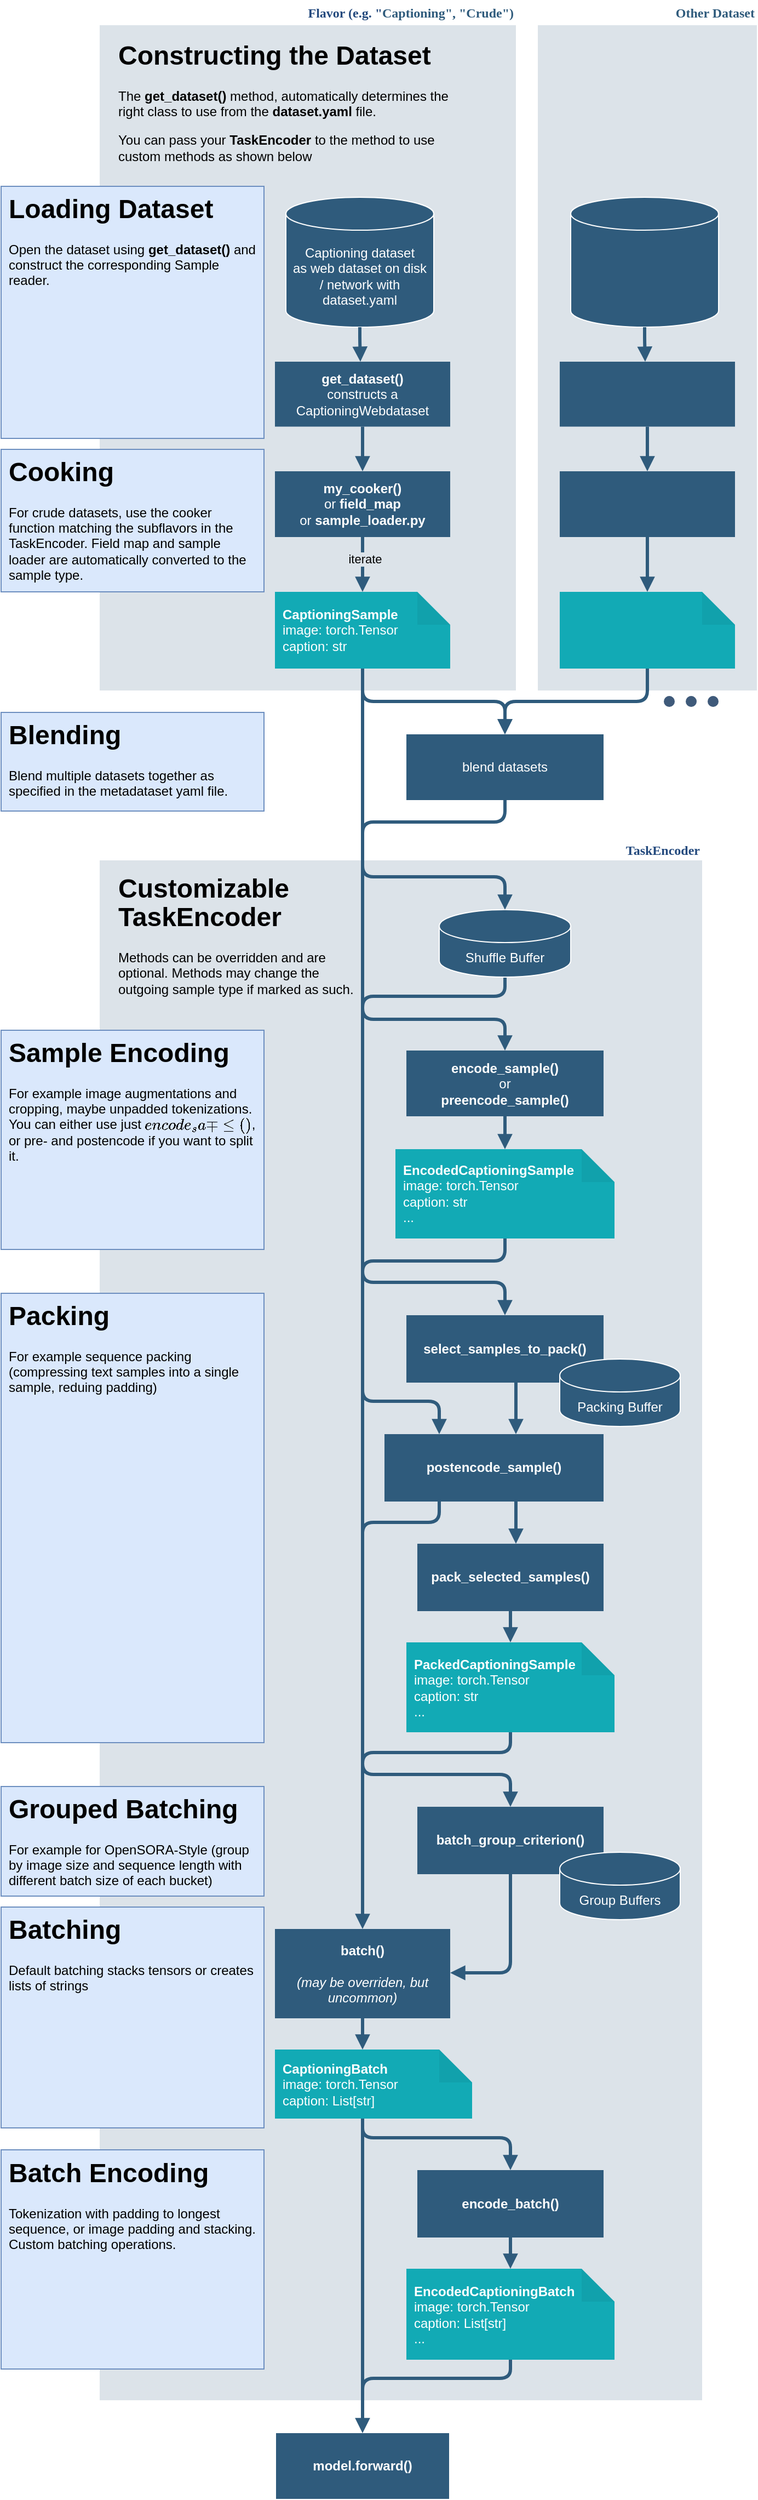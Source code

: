<mxfile>
    <diagram id="07fea595-8f29-1299-0266-81d95cde20df" name="Page-1">
        <mxGraphModel dx="2309" dy="5338" grid="1" gridSize="10" guides="0" tooltips="1" connect="1" arrows="1" fold="1" page="1" pageScale="1" pageWidth="1000" pageHeight="4000" background="none" math="0" shadow="0">
            <root>
                <mxCell id="0"/>
                <mxCell id="1" parent="0"/>
                <mxCell id="EeR23cp9OgTQIamsDvA7-231" value="&lt;font color=&quot;#23497d&quot;&gt;TaskEncoder&lt;/font&gt;" style="swimlane;whiteSpace=wrap;fillColor=none;swimlaneFillColor=#BAC8D3;fontColor=#2F5B7C;fontFamily=Tahoma;html=1;strokeColor=none;opacity=50;align=right;startSize=15;verticalAlign=bottom;" parent="1" vertex="1">
                    <mxGeometry x="80" y="210" width="550" height="1420" as="geometry">
                        <mxRectangle x="24.5" y="88.5" width="80" height="23" as="alternateBounds"/>
                    </mxGeometry>
                </mxCell>
                <mxCell id="EeR23cp9OgTQIamsDvA7-262" style="edgeStyle=orthogonalEdgeStyle;shape=connector;rounded=1;orthogonalLoop=1;jettySize=auto;html=1;entryX=0.5;entryY=0;entryDx=0;entryDy=0;entryPerimeter=0;labelBackgroundColor=default;strokeColor=#2F5B7C;strokeWidth=3;fontFamily=Helvetica;fontSize=11;fontColor=default;endArrow=block;endFill=1;" parent="EeR23cp9OgTQIamsDvA7-231" source="EeR23cp9OgTQIamsDvA7-233" target="215" edge="1">
                    <mxGeometry relative="1" as="geometry">
                        <mxPoint x="240" y="269.5" as="targetPoint"/>
                        <Array as="points"/>
                    </mxGeometry>
                </mxCell>
                <mxCell id="EeR23cp9OgTQIamsDvA7-233" value="&lt;b&gt;encode_sample()&lt;br&gt;&lt;/b&gt;or&lt;br&gt;&lt;b&gt;preencode_sample()&lt;/b&gt;" style="whiteSpace=wrap;strokeColor=none;fillColor=#2f5b7c;shadow=0;fontColor=#FFFFFF;fontFamily=Helvetica;fontStyle=0;html=1;fontSize=12;spacing=6;verticalAlign=middle;dashed=1;dashPattern=12 12;" parent="EeR23cp9OgTQIamsDvA7-231" vertex="1">
                    <mxGeometry x="280" y="188.5" width="180" height="60" as="geometry"/>
                </mxCell>
                <mxCell id="215" value="&lt;b style=&quot;border-color: var(--border-color);&quot;&gt;EncodedCaptioningSample&lt;/b&gt;&lt;br style=&quot;border-color: var(--border-color);&quot;&gt;image: torch.Tensor&lt;br style=&quot;border-color: var(--border-color);&quot;&gt;&lt;div style=&quot;border-color: var(--border-color);&quot;&gt;caption: str&lt;/div&gt;&lt;div style=&quot;border-color: var(--border-color);&quot;&gt;...&lt;/div&gt;" style="shape=note;whiteSpace=wrap;html=1;backgroundOutline=1;darkOpacity=0.05;fontFamily=Helvetica;fontSize=12;fontColor=#FFFFFF;align=left;fillColor=#12aab5;strokeColor=none;shadow=0;fontStyle=0;spacing=7;spacingBottom=0;verticalAlign=middle;" parent="EeR23cp9OgTQIamsDvA7-231" vertex="1">
                    <mxGeometry x="270" y="278.5" width="200" height="81.5" as="geometry"/>
                </mxCell>
                <mxCell id="216" style="edgeStyle=orthogonalEdgeStyle;shape=connector;rounded=1;orthogonalLoop=1;jettySize=auto;html=1;labelBackgroundColor=default;strokeColor=#2F5B7C;strokeWidth=3;fontFamily=Helvetica;fontSize=11;fontColor=default;endArrow=none;endFill=0;startArrow=none;" parent="EeR23cp9OgTQIamsDvA7-231" source="215" edge="1">
                    <mxGeometry relative="1" as="geometry">
                        <mxPoint x="459" y="824" as="sourcePoint"/>
                        <mxPoint x="240" y="408.5" as="targetPoint"/>
                        <Array as="points">
                            <mxPoint x="370" y="380.5"/>
                            <mxPoint x="240" y="380.5"/>
                        </Array>
                    </mxGeometry>
                </mxCell>
                <mxCell id="221" style="edgeStyle=orthogonalEdgeStyle;shape=connector;rounded=1;orthogonalLoop=1;jettySize=auto;html=1;labelBackgroundColor=default;strokeColor=#2F5B7C;strokeWidth=3;fontFamily=Helvetica;fontSize=11;fontColor=default;endArrow=none;endFill=0;startArrow=none;" edge="1" parent="EeR23cp9OgTQIamsDvA7-231" source="219">
                    <mxGeometry relative="1" as="geometry">
                        <mxPoint x="370.03" y="148.5" as="sourcePoint"/>
                        <mxPoint x="240" y="168.5" as="targetPoint"/>
                        <Array as="points">
                            <mxPoint x="370" y="139"/>
                            <mxPoint x="240" y="139"/>
                        </Array>
                    </mxGeometry>
                </mxCell>
                <mxCell id="184" value="&lt;b&gt;pack_selected_samples()&lt;/b&gt;" style="whiteSpace=wrap;strokeColor=none;fillColor=#2f5b7c;shadow=0;fontColor=#FFFFFF;fontFamily=Helvetica;fontStyle=0;html=1;fontSize=12;spacing=6;verticalAlign=middle;dashed=1;dashPattern=12 12;" parent="EeR23cp9OgTQIamsDvA7-231" vertex="1">
                    <mxGeometry x="290" y="638.5" width="170" height="61.5" as="geometry"/>
                </mxCell>
                <mxCell id="185" value="&lt;b&gt;batch_group_criterion()&lt;/b&gt;" style="whiteSpace=wrap;strokeColor=none;fillColor=#2f5b7c;shadow=0;fontColor=#FFFFFF;fontFamily=Helvetica;fontStyle=0;html=1;fontSize=12;spacing=6;verticalAlign=middle;dashed=1;dashPattern=12 12;" parent="EeR23cp9OgTQIamsDvA7-231" vertex="1">
                    <mxGeometry x="290" y="878.5" width="170" height="61.5" as="geometry"/>
                </mxCell>
                <mxCell id="EeR23cp9OgTQIamsDvA7-264" value="&lt;b style=&quot;border-color: var(--border-color);&quot;&gt;CaptioningBatch&lt;/b&gt;&lt;br style=&quot;border-color: var(--border-color);&quot;&gt;image: torch.Tensor&lt;br style=&quot;border-color: var(--border-color);&quot;&gt;&lt;div style=&quot;border-color: var(--border-color);&quot;&gt;caption: List[str]&lt;/div&gt;" style="shape=note;whiteSpace=wrap;html=1;backgroundOutline=1;darkOpacity=0.05;fontFamily=Helvetica;fontSize=12;fontColor=#FFFFFF;align=left;fillColor=#12aab5;strokeColor=none;shadow=0;fontStyle=0;spacing=7;spacingBottom=0;verticalAlign=middle;" parent="EeR23cp9OgTQIamsDvA7-231" vertex="1">
                    <mxGeometry x="160" y="1100" width="180" height="63" as="geometry"/>
                </mxCell>
                <mxCell id="EeR23cp9OgTQIamsDvA7-268" value="&lt;b&gt;encode_batch()&lt;/b&gt;" style="whiteSpace=wrap;strokeColor=none;fillColor=#2f5b7c;shadow=0;fontColor=#FFFFFF;fontFamily=Helvetica;fontStyle=0;html=1;fontSize=12;spacing=6;verticalAlign=middle;dashed=1;dashPattern=12 12;" parent="EeR23cp9OgTQIamsDvA7-231" vertex="1">
                    <mxGeometry x="290" y="1210" width="170" height="61.5" as="geometry"/>
                </mxCell>
                <mxCell id="EeR23cp9OgTQIamsDvA7-269" style="edgeStyle=orthogonalEdgeStyle;shape=connector;rounded=1;orthogonalLoop=1;jettySize=auto;html=1;labelBackgroundColor=default;strokeColor=#2F5B7C;strokeWidth=3;fontFamily=Helvetica;fontSize=11;fontColor=default;endArrow=block;endFill=1;" parent="EeR23cp9OgTQIamsDvA7-231" source="EeR23cp9OgTQIamsDvA7-264" target="EeR23cp9OgTQIamsDvA7-268" edge="1">
                    <mxGeometry relative="1" as="geometry">
                        <Array as="points">
                            <mxPoint x="240" y="1180.5"/>
                            <mxPoint x="375" y="1180.5"/>
                        </Array>
                    </mxGeometry>
                </mxCell>
                <mxCell id="196" value="&lt;div style=&quot;&quot;&gt;&lt;b style=&quot;border-color: var(--border-color);&quot;&gt;EncodedCaptioningBatch&lt;/b&gt;&lt;br style=&quot;border-color: var(--border-color);&quot;&gt;&lt;span style=&quot;&quot;&gt;image: torch.Tensor&lt;/span&gt;&lt;br style=&quot;border-color: var(--border-color);&quot;&gt;&lt;div style=&quot;border-color: var(--border-color);&quot;&gt;caption: List[str]&lt;/div&gt;&lt;div style=&quot;border-color: var(--border-color);&quot;&gt;...&lt;/div&gt;&lt;/div&gt;" style="shape=note;whiteSpace=wrap;html=1;backgroundOutline=1;darkOpacity=0.05;fontFamily=Helvetica;fontSize=12;fontColor=#FFFFFF;align=left;fillColor=#12aab5;strokeColor=none;shadow=0;fontStyle=0;spacing=7;spacingBottom=0;verticalAlign=middle;" parent="EeR23cp9OgTQIamsDvA7-231" vertex="1">
                    <mxGeometry x="280" y="1300" width="190" height="83" as="geometry"/>
                </mxCell>
                <mxCell id="EeR23cp9OgTQIamsDvA7-273" style="edgeStyle=orthogonalEdgeStyle;shape=connector;rounded=1;orthogonalLoop=1;jettySize=auto;html=1;labelBackgroundColor=default;strokeColor=#2F5B7C;strokeWidth=3;fontFamily=Helvetica;fontSize=11;fontColor=default;endArrow=block;endFill=1;" parent="EeR23cp9OgTQIamsDvA7-231" source="EeR23cp9OgTQIamsDvA7-268" target="196" edge="1">
                    <mxGeometry relative="1" as="geometry">
                        <mxPoint x="240" y="1198" as="targetPoint"/>
                    </mxGeometry>
                </mxCell>
                <mxCell id="EeR23cp9OgTQIamsDvA7-241" value="&lt;b&gt;batch()&lt;br&gt;&lt;/b&gt;&lt;i&gt;&lt;br&gt;(may be overriden, but uncommon)&lt;/i&gt;" style="whiteSpace=wrap;strokeColor=none;fillColor=#2f5b7c;shadow=0;fontColor=#FFFFFF;fontFamily=Helvetica;fontStyle=0;html=1;fontSize=12;spacing=6;verticalAlign=middle;" parent="EeR23cp9OgTQIamsDvA7-231" vertex="1">
                    <mxGeometry x="160" y="990" width="160" height="81.5" as="geometry"/>
                </mxCell>
                <mxCell id="EeR23cp9OgTQIamsDvA7-265" style="edgeStyle=orthogonalEdgeStyle;shape=connector;rounded=1;orthogonalLoop=1;jettySize=auto;html=1;labelBackgroundColor=default;strokeColor=#2F5B7C;strokeWidth=3;fontFamily=Helvetica;fontSize=11;fontColor=default;endArrow=block;endFill=1;" parent="EeR23cp9OgTQIamsDvA7-231" source="EeR23cp9OgTQIamsDvA7-241" target="EeR23cp9OgTQIamsDvA7-264" edge="1">
                    <mxGeometry relative="1" as="geometry">
                        <Array as="points">
                            <mxPoint x="240" y="1091.5"/>
                            <mxPoint x="240" y="1091.5"/>
                        </Array>
                    </mxGeometry>
                </mxCell>
                <mxCell id="201" value="&lt;b style=&quot;border-color: var(--border-color);&quot;&gt;PackedCaptioningSample&lt;/b&gt;&lt;br style=&quot;border-color: var(--border-color);&quot;&gt;image: torch.Tensor&lt;br style=&quot;border-color: var(--border-color);&quot;&gt;&lt;div style=&quot;border-color: var(--border-color);&quot;&gt;caption: str&lt;/div&gt;&lt;div style=&quot;border-color: var(--border-color);&quot;&gt;...&lt;/div&gt;" style="shape=note;whiteSpace=wrap;html=1;backgroundOutline=1;darkOpacity=0.05;fontFamily=Helvetica;fontSize=12;fontColor=#FFFFFF;align=left;fillColor=#12aab5;strokeColor=none;shadow=0;fontStyle=0;spacing=7;spacingBottom=0;verticalAlign=middle;" parent="EeR23cp9OgTQIamsDvA7-231" vertex="1">
                    <mxGeometry x="280" y="728.5" width="190" height="82" as="geometry"/>
                </mxCell>
                <mxCell id="202" value="" style="edgeStyle=orthogonalEdgeStyle;shape=connector;rounded=1;orthogonalLoop=1;jettySize=auto;html=1;labelBackgroundColor=default;strokeColor=#2F5B7C;strokeWidth=3;fontFamily=Helvetica;fontSize=11;fontColor=default;endArrow=block;endFill=1;" parent="EeR23cp9OgTQIamsDvA7-231" source="184" target="201" edge="1">
                    <mxGeometry relative="1" as="geometry">
                        <mxPoint x="369" y="669.5" as="sourcePoint"/>
                        <mxPoint x="240" y="922.5" as="targetPoint"/>
                        <Array as="points"/>
                    </mxGeometry>
                </mxCell>
                <mxCell id="190" style="edgeStyle=orthogonalEdgeStyle;shape=connector;rounded=1;orthogonalLoop=1;jettySize=auto;html=1;labelBackgroundColor=default;strokeColor=#2F5B7C;strokeWidth=3;fontFamily=Helvetica;fontSize=11;fontColor=default;endArrow=none;endFill=0;startArrow=none;" parent="EeR23cp9OgTQIamsDvA7-231" source="201" edge="1">
                    <mxGeometry relative="1" as="geometry">
                        <mxPoint x="330" y="580.75" as="sourcePoint"/>
                        <mxPoint x="240" y="858.5" as="targetPoint"/>
                        <Array as="points">
                            <mxPoint x="375" y="829"/>
                            <mxPoint x="240" y="829"/>
                        </Array>
                    </mxGeometry>
                </mxCell>
                <mxCell id="197" style="edgeStyle=orthogonalEdgeStyle;shape=connector;rounded=1;orthogonalLoop=1;jettySize=auto;html=1;labelBackgroundColor=default;strokeColor=#2F5B7C;strokeWidth=3;fontFamily=Helvetica;fontSize=11;fontColor=default;endArrow=none;endFill=0;" parent="EeR23cp9OgTQIamsDvA7-231" source="196" edge="1">
                    <mxGeometry relative="1" as="geometry">
                        <mxPoint x="369.5" y="1161" as="sourcePoint"/>
                        <mxPoint x="240" y="1420" as="targetPoint"/>
                        <Array as="points">
                            <mxPoint x="375" y="1400"/>
                            <mxPoint x="240" y="1400"/>
                        </Array>
                    </mxGeometry>
                </mxCell>
                <mxCell id="6ks5d3bdUb8dPeCm2RqI-218" value="&lt;b&gt;postencode_sample()&lt;/b&gt;" style="whiteSpace=wrap;strokeColor=none;fillColor=#2f5b7c;shadow=0;fontColor=#FFFFFF;fontFamily=Helvetica;fontStyle=0;html=1;fontSize=12;spacing=6;verticalAlign=middle;dashed=1;dashPattern=12 12;" parent="EeR23cp9OgTQIamsDvA7-231" vertex="1">
                    <mxGeometry x="260" y="538.5" width="200" height="61.5" as="geometry"/>
                </mxCell>
                <mxCell id="6ks5d3bdUb8dPeCm2RqI-221" value="" style="edgeStyle=orthogonalEdgeStyle;shape=connector;rounded=1;orthogonalLoop=1;jettySize=auto;html=1;labelBackgroundColor=default;strokeColor=#2F5B7C;strokeWidth=3;fontFamily=Helvetica;fontSize=11;fontColor=default;endArrow=block;endFill=1;" parent="EeR23cp9OgTQIamsDvA7-231" edge="1" target="184" source="6ks5d3bdUb8dPeCm2RqI-218">
                    <mxGeometry relative="1" as="geometry">
                        <mxPoint x="375" y="598.5" as="sourcePoint"/>
                        <mxPoint x="375" y="638.5" as="targetPoint"/>
                        <Array as="points">
                            <mxPoint x="380" y="629"/>
                            <mxPoint x="380" y="629"/>
                        </Array>
                    </mxGeometry>
                </mxCell>
                <mxCell id="224" style="edgeStyle=orthogonalEdgeStyle;shape=connector;rounded=1;orthogonalLoop=1;jettySize=auto;html=1;labelBackgroundColor=default;strokeColor=#2F5B7C;strokeWidth=3;fontFamily=Helvetica;fontSize=11;fontColor=default;endArrow=block;endFill=1;" edge="1" parent="EeR23cp9OgTQIamsDvA7-231" target="185">
                    <mxGeometry relative="1" as="geometry">
                        <mxPoint x="240" y="828.5" as="sourcePoint"/>
                        <mxPoint x="310" y="878.5" as="targetPoint"/>
                        <Array as="points">
                            <mxPoint x="240" y="849"/>
                            <mxPoint x="375" y="849"/>
                        </Array>
                    </mxGeometry>
                </mxCell>
                <mxCell id="225" style="edgeStyle=orthogonalEdgeStyle;shape=connector;rounded=1;orthogonalLoop=1;jettySize=auto;html=1;labelBackgroundColor=default;strokeColor=#2F5B7C;strokeWidth=3;fontFamily=Helvetica;fontSize=11;fontColor=default;endArrow=none;endFill=0;startArrow=none;" edge="1" parent="EeR23cp9OgTQIamsDvA7-231" source="6ks5d3bdUb8dPeCm2RqI-218">
                    <mxGeometry relative="1" as="geometry">
                        <mxPoint x="370" y="380" as="sourcePoint"/>
                        <mxPoint x="240" y="638.5" as="targetPoint"/>
                        <Array as="points">
                            <mxPoint x="310" y="619"/>
                            <mxPoint x="240" y="619"/>
                        </Array>
                    </mxGeometry>
                </mxCell>
                <mxCell id="EeR23cp9OgTQIamsDvA7-263" style="edgeStyle=orthogonalEdgeStyle;shape=connector;rounded=1;orthogonalLoop=1;jettySize=auto;html=1;labelBackgroundColor=default;strokeColor=#2F5B7C;strokeWidth=3;fontFamily=Helvetica;fontSize=11;fontColor=default;endArrow=block;endFill=1;entryX=0.25;entryY=0;entryDx=0;entryDy=0;" parent="EeR23cp9OgTQIamsDvA7-231" edge="1" target="6ks5d3bdUb8dPeCm2RqI-218">
                    <mxGeometry relative="1" as="geometry">
                        <mxPoint x="240" y="488.5" as="sourcePoint"/>
                        <mxPoint x="310" y="328.5" as="targetPoint"/>
                        <Array as="points">
                            <mxPoint x="240" y="508.5"/>
                            <mxPoint x="310" y="508.5"/>
                        </Array>
                    </mxGeometry>
                </mxCell>
                <mxCell id="218" value="&lt;h1 style=&quot;line-height: 110%;&quot;&gt;Grouped Batching&lt;/h1&gt;&lt;p style=&quot;line-height: 120%;&quot;&gt;For example for OpenSORA-Style (group by image size and sequence length with different batch size of each bucket)&lt;/p&gt;" style="text;html=1;strokeColor=#6c8ebf;fillColor=#dae8fc;spacing=7;spacingTop=-20;whiteSpace=wrap;overflow=hidden;rounded=0;" parent="EeR23cp9OgTQIamsDvA7-231" vertex="1">
                    <mxGeometry x="-90" y="860" width="240" height="100" as="geometry"/>
                </mxCell>
                <mxCell id="2y5nxieE3EETo1UtqVLI-175" value="&lt;h1 style=&quot;line-height: 110%;&quot;&gt;Batching&lt;/h1&gt;&lt;p style=&quot;line-height: 120%;&quot;&gt;Default batching stacks tensors or creates lists of strings&lt;/p&gt;" style="text;html=1;strokeColor=#6c8ebf;fillColor=#dae8fc;spacing=7;spacingTop=-20;whiteSpace=wrap;overflow=hidden;rounded=0;" parent="EeR23cp9OgTQIamsDvA7-231" vertex="1">
                    <mxGeometry x="-90" y="970" width="240" height="201.5" as="geometry"/>
                </mxCell>
                <mxCell id="2y5nxieE3EETo1UtqVLI-176" value="&lt;h1 style=&quot;line-height: 110%;&quot;&gt;Batch Encoding&lt;/h1&gt;&lt;p style=&quot;line-height: 120%;&quot;&gt;Tokenization with padding to longest sequence, or image padding and stacking. Custom batching operations.&lt;/p&gt;" style="text;html=1;strokeColor=#6c8ebf;fillColor=#dae8fc;spacing=7;spacingTop=-20;whiteSpace=wrap;overflow=hidden;rounded=0;" parent="EeR23cp9OgTQIamsDvA7-231" vertex="1">
                    <mxGeometry x="-90" y="1191.5" width="240" height="200" as="geometry"/>
                </mxCell>
                <mxCell id="183" value="&lt;b&gt;select_samples_to_pack()&lt;/b&gt;" style="whiteSpace=wrap;strokeColor=none;fillColor=#2f5b7c;shadow=0;fontColor=#FFFFFF;fontFamily=Helvetica;fontStyle=0;html=1;fontSize=12;spacing=6;verticalAlign=middle;dashed=1;dashPattern=12 12;" parent="EeR23cp9OgTQIamsDvA7-231" vertex="1">
                    <mxGeometry x="280" y="430" width="180" height="61.5" as="geometry"/>
                </mxCell>
                <mxCell id="245" style="edgeStyle=orthogonalEdgeStyle;shape=connector;rounded=1;orthogonalLoop=1;jettySize=auto;html=1;labelBackgroundColor=default;strokeColor=#2F5B7C;strokeWidth=3;fontFamily=Helvetica;fontSize=11;fontColor=default;endArrow=none;endFill=0;startArrow=none;" edge="1" parent="EeR23cp9OgTQIamsDvA7-231" source="239">
                    <mxGeometry relative="1" as="geometry">
                        <mxPoint x="370" y="-20" as="sourcePoint"/>
                        <mxPoint x="240" y="28.5" as="targetPoint"/>
                        <Array as="points">
                            <mxPoint x="370" y="-20"/>
                            <mxPoint x="240" y="-20"/>
                        </Array>
                    </mxGeometry>
                </mxCell>
                <mxCell id="2y5nxieE3EETo1UtqVLI-180" value="&lt;h1 style=&quot;line-height: 110%;&quot;&gt;Customizable TaskEncoder&lt;br&gt;&lt;/h1&gt;&lt;p style=&quot;line-height: 120%;&quot;&gt;Methods can be overridden and are optional. Methods may change the outgoing sample type if marked as such.&lt;/p&gt;" style="text;html=1;strokeColor=none;fillColor=none;spacing=7;spacingTop=-20;whiteSpace=wrap;overflow=hidden;rounded=0;" parent="EeR23cp9OgTQIamsDvA7-231" vertex="1">
                    <mxGeometry x="10" y="20" width="230" height="130" as="geometry"/>
                </mxCell>
                <mxCell id="2y5nxieE3EETo1UtqVLI-174" value="&lt;h1 style=&quot;line-height: 110%;&quot;&gt;Sample Encoding&lt;/h1&gt;&lt;p style=&quot;line-height: 120%;&quot;&gt;For example image augmentations and cropping, maybe unpadded tokenizations.&lt;br&gt;You can either use just `encode_sample()`, or pre- and postencode if you want to split it.&lt;/p&gt;" style="text;html=1;strokeColor=#6c8ebf;fillColor=#dae8fc;spacing=7;spacingTop=-20;whiteSpace=wrap;overflow=hidden;rounded=0;" parent="EeR23cp9OgTQIamsDvA7-231" vertex="1">
                    <mxGeometry x="-90" y="170" width="240" height="200" as="geometry"/>
                </mxCell>
                <mxCell id="219" value="Shuffle Buffer" style="shape=cylinder3;whiteSpace=wrap;html=1;boundedLbl=1;backgroundOutline=1;size=15;fillColor=#2f5b7c;strokeColor=#FFFFFF;fontColor=#FFFFFF;shadow=0;fontStyle=0;gradientColor=none;spacing=6;" vertex="1" parent="EeR23cp9OgTQIamsDvA7-231">
                    <mxGeometry x="310" y="60" width="120" height="61.5" as="geometry"/>
                </mxCell>
                <mxCell id="229" style="edgeStyle=orthogonalEdgeStyle;shape=connector;rounded=1;orthogonalLoop=1;jettySize=auto;html=1;labelBackgroundColor=default;strokeColor=#2F5B7C;strokeWidth=3;fontFamily=Helvetica;fontSize=11;fontColor=default;endArrow=block;endFill=1;" edge="1" parent="EeR23cp9OgTQIamsDvA7-231" source="183" target="6ks5d3bdUb8dPeCm2RqI-218">
                    <mxGeometry relative="1" as="geometry">
                        <mxPoint x="390" y="689" as="targetPoint"/>
                        <Array as="points">
                            <mxPoint x="380" y="500"/>
                            <mxPoint x="380" y="500"/>
                        </Array>
                        <mxPoint x="390" y="578.5" as="sourcePoint"/>
                    </mxGeometry>
                </mxCell>
                <mxCell id="227" value="Packing Buffer" style="shape=cylinder3;whiteSpace=wrap;html=1;boundedLbl=1;backgroundOutline=1;size=15;fillColor=#2f5b7c;strokeColor=#FFFFFF;fontColor=#FFFFFF;shadow=0;fontStyle=0;gradientColor=none;spacing=6;" vertex="1" parent="EeR23cp9OgTQIamsDvA7-231">
                    <mxGeometry x="420" y="470" width="110" height="61.5" as="geometry"/>
                </mxCell>
                <mxCell id="194" style="edgeStyle=orthogonalEdgeStyle;shape=connector;rounded=1;orthogonalLoop=1;jettySize=auto;html=1;labelBackgroundColor=default;strokeColor=#2F5B7C;strokeWidth=3;fontFamily=Helvetica;fontSize=11;fontColor=default;endArrow=block;endFill=1;" parent="EeR23cp9OgTQIamsDvA7-231" source="185" target="EeR23cp9OgTQIamsDvA7-241" edge="1">
                    <mxGeometry relative="1" as="geometry">
                        <mxPoint x="369.5" y="1095.5" as="sourcePoint"/>
                        <mxPoint x="250" y="1142.5" as="targetPoint"/>
                        <Array as="points">
                            <mxPoint x="375" y="1030"/>
                        </Array>
                    </mxGeometry>
                </mxCell>
                <mxCell id="231" value="Group Buffers" style="shape=cylinder3;whiteSpace=wrap;html=1;boundedLbl=1;backgroundOutline=1;size=15;fillColor=#2f5b7c;strokeColor=#FFFFFF;fontColor=#FFFFFF;shadow=0;fontStyle=0;gradientColor=none;spacing=6;" vertex="1" parent="EeR23cp9OgTQIamsDvA7-231">
                    <mxGeometry x="420" y="920" width="110" height="61.5" as="geometry"/>
                </mxCell>
                <mxCell id="170" value="&lt;font color=&quot;#23497d&quot;&gt;Flavor (e.g. &quot;&lt;/font&gt;Captioning&quot;, &quot;Crude&quot;)" style="swimlane;whiteSpace=wrap;fillColor=none;swimlaneFillColor=#BAC8D3;fontColor=#2F5B7C;fontFamily=Tahoma;html=1;strokeColor=none;opacity=50;align=right;" parent="1" vertex="1">
                    <mxGeometry x="80" y="-560" width="380" height="630" as="geometry">
                        <mxRectangle x="24.5" y="88.5" width="80" height="23" as="alternateBounds"/>
                    </mxGeometry>
                </mxCell>
                <mxCell id="2y5nxieE3EETo1UtqVLI-178" value="&lt;h1 style=&quot;line-height: 110%;&quot;&gt;Constructing the Dataset&lt;/h1&gt;&lt;p style=&quot;line-height: 120%;&quot;&gt;The &lt;b&gt;get_dataset()&lt;/b&gt; method, automatically determines the right class to use from the &lt;b&gt;dataset.yaml&lt;/b&gt; file.&lt;/p&gt;&lt;p style=&quot;line-height: 120%;&quot;&gt;You can pass your &lt;b&gt;TaskEncoder&lt;/b&gt; to the method to use custom methods as shown below&lt;/p&gt;" style="text;html=1;strokeColor=none;fillColor=none;spacing=7;spacingTop=-20;whiteSpace=wrap;overflow=hidden;rounded=0;" parent="170" vertex="1">
                    <mxGeometry x="10" y="30" width="320" height="140" as="geometry"/>
                </mxCell>
                <mxCell id="EeR23cp9OgTQIamsDvA7-249" value="&lt;b style=&quot;border-color: var(--border-color);&quot;&gt;CaptioningSample&lt;/b&gt;&lt;br style=&quot;border-color: var(--border-color);&quot;&gt;image: torch.Tensor&lt;br style=&quot;border-color: var(--border-color);&quot;&gt;&lt;div style=&quot;border-color: var(--border-color);&quot;&gt;caption: str&lt;/div&gt;" style="shape=note;whiteSpace=wrap;html=1;backgroundOutline=1;darkOpacity=0.05;fontFamily=Helvetica;fontSize=12;fontColor=#FFFFFF;align=left;fillColor=#12aab5;strokeColor=none;shadow=0;fontStyle=0;spacing=7;spacingBottom=0;verticalAlign=middle;" parent="170" vertex="1">
                    <mxGeometry x="160" y="540" width="160" height="70" as="geometry"/>
                </mxCell>
                <mxCell id="EeR23cp9OgTQIamsDvA7-253" value="&amp;nbsp;iterate&amp;nbsp;" style="edgeStyle=orthogonalEdgeStyle;shape=connector;rounded=1;orthogonalLoop=1;jettySize=auto;html=1;entryX=0.5;entryY=0;entryDx=0;entryDy=0;entryPerimeter=0;labelBackgroundColor=#dce3e9;strokeColor=#2F5B7C;strokeWidth=3;fontFamily=Helvetica;fontSize=11;fontColor=default;endArrow=block;endFill=1;labelBorderColor=none;spacingLeft=0;spacingRight=-3;spacing=3;" parent="170" source="254" target="EeR23cp9OgTQIamsDvA7-249" edge="1">
                    <mxGeometry x="-0.2" relative="1" as="geometry">
                        <mxPoint as="offset"/>
                        <Array as="points">
                            <mxPoint x="240" y="440"/>
                        </Array>
                    </mxGeometry>
                </mxCell>
                <mxCell id="EeR23cp9OgTQIamsDvA7-251" value="&lt;b&gt;get_dataset()&lt;/b&gt;&lt;br&gt;constructs a&lt;br&gt;CaptioningWebdataset" style="whiteSpace=wrap;strokeColor=none;fillColor=#2f5b7c;shadow=0;fontColor=#FFFFFF;fontFamily=Helvetica;fontStyle=0;html=1;fontSize=12;spacing=6;verticalAlign=middle;" parent="170" vertex="1">
                    <mxGeometry x="160" y="330" width="160" height="59.25" as="geometry"/>
                </mxCell>
                <mxCell id="EeR23cp9OgTQIamsDvA7-218" value="Captioning dataset&lt;br&gt;as web dataset on disk / network with&lt;br&gt;dataset.yaml" style="shape=cylinder3;whiteSpace=wrap;html=1;boundedLbl=1;backgroundOutline=1;size=15;fillColor=#2f5b7c;strokeColor=#FFFFFF;fontColor=#FFFFFF;shadow=0;fontStyle=0;gradientColor=none;spacing=6;" parent="170" vertex="1">
                    <mxGeometry x="170" y="180" width="135" height="118.5" as="geometry"/>
                </mxCell>
                <mxCell id="EeR23cp9OgTQIamsDvA7-252" style="edgeStyle=orthogonalEdgeStyle;shape=connector;rounded=1;orthogonalLoop=1;jettySize=auto;html=1;labelBackgroundColor=default;strokeColor=#2F5B7C;strokeWidth=3;fontFamily=Helvetica;fontSize=11;fontColor=default;endArrow=block;endFill=1;" parent="170" source="EeR23cp9OgTQIamsDvA7-218" target="EeR23cp9OgTQIamsDvA7-251" edge="1">
                    <mxGeometry relative="1" as="geometry">
                        <Array as="points">
                            <mxPoint x="238" y="310"/>
                            <mxPoint x="238" y="310"/>
                        </Array>
                    </mxGeometry>
                </mxCell>
                <mxCell id="254" value="&lt;b&gt;my_cooker()&lt;/b&gt;&lt;br&gt;&lt;span style=&quot;color: rgb(255, 255, 255);&quot;&gt;or &lt;b&gt;field_map&lt;/b&gt;&lt;/span&gt;&lt;div&gt;&lt;span style=&quot;color: rgb(255, 255, 255);&quot;&gt;or &lt;b&gt;sample_loader.py&lt;/b&gt;&lt;/span&gt;&lt;/div&gt;" style="whiteSpace=wrap;strokeColor=none;fillColor=#2f5b7c;shadow=0;fontColor=#FFFFFF;fontFamily=Helvetica;fontStyle=0;html=1;fontSize=12;spacing=6;verticalAlign=middle;dashed=1;dashPattern=12 12;" vertex="1" parent="170">
                    <mxGeometry x="160" y="430" width="160" height="60" as="geometry"/>
                </mxCell>
                <mxCell id="257" style="edgeStyle=orthogonalEdgeStyle;rounded=1;orthogonalLoop=1;jettySize=auto;html=1;endArrow=block;strokeColor=#2F5B7C;strokeWidth=3;endFill=1;" edge="1" parent="170" source="EeR23cp9OgTQIamsDvA7-251" target="254">
                    <mxGeometry relative="1" as="geometry">
                        <Array as="points"/>
                        <mxPoint x="240" y="350" as="sourcePoint"/>
                        <mxPoint x="370" y="400" as="targetPoint"/>
                    </mxGeometry>
                </mxCell>
                <mxCell id="259" value="&lt;h1 style=&quot;line-height: 110%;&quot;&gt;Cooking&lt;/h1&gt;&lt;p style=&quot;line-height: 120%;&quot;&gt;For crude datasets, use the cooker function matching the subflavors in the TaskEncoder. Field map and sample loader are automatically converted to the sample type.&lt;/p&gt;" style="text;html=1;strokeColor=#6c8ebf;fillColor=#dae8fc;spacing=7;spacingTop=-20;whiteSpace=wrap;overflow=hidden;rounded=0;" vertex="1" parent="170">
                    <mxGeometry x="-90" y="410" width="240" height="130" as="geometry"/>
                </mxCell>
                <mxCell id="255" value="&lt;h1 style=&quot;line-height: 110%;&quot;&gt;Loading Dataset&lt;/h1&gt;&lt;p style=&quot;line-height: 120%;&quot;&gt;Open the dataset using &lt;b&gt;get_dataset()&lt;/b&gt; and construct the corresponding Sample reader.&lt;/p&gt;" style="text;html=1;strokeColor=#6c8ebf;fillColor=#dae8fc;spacing=7;spacingTop=-20;whiteSpace=wrap;overflow=hidden;rounded=0;" vertex="1" parent="170">
                    <mxGeometry x="-90" y="170" width="240" height="230" as="geometry"/>
                </mxCell>
                <mxCell id="2y5nxieE3EETo1UtqVLI-179" style="edgeStyle=orthogonalEdgeStyle;rounded=1;orthogonalLoop=1;jettySize=auto;html=1;endArrow=block;strokeColor=#2F5B7C;strokeWidth=3;endFill=1;" parent="1" target="219" edge="1">
                    <mxGeometry relative="1" as="geometry">
                        <Array as="points">
                            <mxPoint x="320" y="240"/>
                            <mxPoint x="450" y="240"/>
                        </Array>
                        <mxPoint x="320" y="220" as="sourcePoint"/>
                    </mxGeometry>
                </mxCell>
                <mxCell id="214" style="edgeStyle=orthogonalEdgeStyle;shape=connector;rounded=1;orthogonalLoop=1;jettySize=auto;html=1;labelBackgroundColor=default;strokeColor=#2F5B7C;strokeWidth=3;fontFamily=Helvetica;fontSize=11;fontColor=default;endArrow=block;endFill=1;" parent="1" target="183" edge="1">
                    <mxGeometry relative="1" as="geometry">
                        <mxPoint x="320" y="570" as="sourcePoint"/>
                        <mxPoint x="539" y="611.5" as="targetPoint"/>
                        <Array as="points">
                            <mxPoint x="320" y="610"/>
                            <mxPoint x="450" y="610"/>
                        </Array>
                    </mxGeometry>
                </mxCell>
                <mxCell id="222" style="edgeStyle=orthogonalEdgeStyle;rounded=1;orthogonalLoop=1;jettySize=auto;html=1;endArrow=block;strokeColor=#2F5B7C;strokeWidth=3;endFill=1;" edge="1" parent="1" target="EeR23cp9OgTQIamsDvA7-233">
                    <mxGeometry relative="1" as="geometry">
                        <Array as="points">
                            <mxPoint x="320" y="370"/>
                            <mxPoint x="450" y="370"/>
                        </Array>
                        <mxPoint x="320" y="340" as="sourcePoint"/>
                        <mxPoint x="460" y="170" as="targetPoint"/>
                    </mxGeometry>
                </mxCell>
                <mxCell id="226" style="edgeStyle=orthogonalEdgeStyle;shape=connector;rounded=1;orthogonalLoop=1;jettySize=auto;html=1;labelBackgroundColor=default;strokeColor=#2F5B7C;strokeWidth=3;fontFamily=Helvetica;fontSize=11;fontColor=default;endArrow=block;endFill=1;" edge="1" parent="1" source="EeR23cp9OgTQIamsDvA7-249" target="EeR23cp9OgTQIamsDvA7-241">
                    <mxGeometry relative="1" as="geometry">
                        <mxPoint x="320" y="730" as="sourcePoint"/>
                        <mxPoint x="320" y="1080.5" as="targetPoint"/>
                        <Array as="points"/>
                    </mxGeometry>
                </mxCell>
                <mxCell id="239" value="blend datasets" style="whiteSpace=wrap;strokeColor=none;fillColor=#2f5b7c;shadow=0;fontColor=#FFFFFF;fontFamily=Helvetica;fontStyle=0;html=1;fontSize=12;spacing=6;verticalAlign=middle;dashed=1;dashPattern=12 12;" vertex="1" parent="1">
                    <mxGeometry x="360" y="110" width="180" height="60" as="geometry"/>
                </mxCell>
                <mxCell id="241" style="edgeStyle=orthogonalEdgeStyle;shape=connector;rounded=1;orthogonalLoop=1;jettySize=auto;html=1;labelBackgroundColor=default;strokeColor=#2F5B7C;strokeWidth=3;fontFamily=Helvetica;fontSize=11;fontColor=default;endArrow=block;endFill=1;" edge="1" parent="1" target="239">
                    <mxGeometry relative="1" as="geometry">
                        <mxPoint x="460" y="479" as="targetPoint"/>
                        <Array as="points">
                            <mxPoint x="450" y="80"/>
                        </Array>
                        <mxPoint x="320" y="60" as="sourcePoint"/>
                    </mxGeometry>
                </mxCell>
                <mxCell id="217" value="&lt;h1 style=&quot;line-height: 110%;&quot;&gt;Packing&lt;/h1&gt;&lt;p style=&quot;line-height: 120%;&quot;&gt;For example sequence packing (compressing text samples into a single sample, reduing padding)&lt;/p&gt;" style="text;html=1;strokeColor=#6c8ebf;fillColor=#dae8fc;spacing=7;spacingTop=-20;whiteSpace=wrap;overflow=hidden;rounded=0;" parent="1" vertex="1">
                    <mxGeometry x="-10" y="620" width="240" height="410" as="geometry"/>
                </mxCell>
                <mxCell id="EeR23cp9OgTQIamsDvA7-275" value="&lt;b&gt;model.forward()&lt;/b&gt;" style="whiteSpace=wrap;strokeColor=none;fillColor=#2f5b7c;shadow=0;fontColor=#FFFFFF;fontFamily=Helvetica;fontStyle=0;html=1;fontSize=12;spacing=6;verticalAlign=middle;dashed=1;dashPattern=12 12;" parent="1" vertex="1">
                    <mxGeometry x="241" y="1660" width="158" height="60" as="geometry"/>
                </mxCell>
                <mxCell id="186" style="edgeStyle=orthogonalEdgeStyle;shape=connector;rounded=1;orthogonalLoop=1;jettySize=auto;html=1;labelBackgroundColor=default;strokeColor=#2F5B7C;strokeWidth=3;fontFamily=Helvetica;fontSize=11;fontColor=default;endArrow=block;endFill=1;" parent="1" source="EeR23cp9OgTQIamsDvA7-264" target="EeR23cp9OgTQIamsDvA7-275" edge="1">
                    <mxGeometry relative="1" as="geometry">
                        <mxPoint x="410" y="1145" as="sourcePoint"/>
                        <mxPoint x="320" y="1650" as="targetPoint"/>
                        <Array as="points">
                            <mxPoint x="320" y="1440"/>
                            <mxPoint x="320" y="1440"/>
                        </Array>
                    </mxGeometry>
                </mxCell>
                <mxCell id="260" value="&lt;h1 style=&quot;line-height: 110%;&quot;&gt;Blending&lt;/h1&gt;&lt;p style=&quot;line-height: 120%;&quot;&gt;Blend multiple datasets together as specified in the metadataset yaml file.&lt;/p&gt;" style="text;html=1;strokeColor=#6c8ebf;fillColor=#dae8fc;spacing=7;spacingTop=-20;whiteSpace=wrap;overflow=hidden;rounded=0;" vertex="1" parent="1">
                    <mxGeometry x="-10" y="90" width="240" height="90" as="geometry"/>
                </mxCell>
                <mxCell id="261" value="Other Dataset" style="swimlane;whiteSpace=wrap;fillColor=none;swimlaneFillColor=#BAC8D3;fontColor=#2F5B7C;fontFamily=Tahoma;html=1;strokeColor=none;opacity=50;align=right;" vertex="1" parent="1">
                    <mxGeometry x="480" y="-560" width="200" height="630" as="geometry">
                        <mxRectangle x="24.5" y="88.5" width="80" height="23" as="alternateBounds"/>
                    </mxGeometry>
                </mxCell>
                <mxCell id="263" value="" style="shape=note;whiteSpace=wrap;html=1;backgroundOutline=1;darkOpacity=0.05;fontFamily=Helvetica;fontSize=12;fontColor=#FFFFFF;align=left;fillColor=#12aab5;strokeColor=none;shadow=0;fontStyle=0;spacing=7;spacingBottom=0;verticalAlign=middle;" vertex="1" parent="261">
                    <mxGeometry x="20" y="540" width="160" height="70" as="geometry"/>
                </mxCell>
                <mxCell id="264" value="" style="edgeStyle=orthogonalEdgeStyle;shape=connector;rounded=1;orthogonalLoop=1;jettySize=auto;html=1;entryX=0.5;entryY=0;entryDx=0;entryDy=0;entryPerimeter=0;labelBackgroundColor=#dce3e9;strokeColor=#2F5B7C;strokeWidth=3;fontFamily=Helvetica;fontSize=11;fontColor=default;endArrow=block;endFill=1;labelBorderColor=none;spacingLeft=0;spacingRight=-3;spacing=3;" edge="1" parent="261" source="268" target="263">
                    <mxGeometry x="-0.2" relative="1" as="geometry">
                        <mxPoint as="offset"/>
                        <Array as="points">
                            <mxPoint x="100" y="440"/>
                        </Array>
                    </mxGeometry>
                </mxCell>
                <mxCell id="265" value="" style="whiteSpace=wrap;strokeColor=none;fillColor=#2f5b7c;shadow=0;fontColor=#FFFFFF;fontFamily=Helvetica;fontStyle=0;html=1;fontSize=12;spacing=6;verticalAlign=middle;" vertex="1" parent="261">
                    <mxGeometry x="20" y="330" width="160" height="59.25" as="geometry"/>
                </mxCell>
                <mxCell id="266" value="" style="shape=cylinder3;whiteSpace=wrap;html=1;boundedLbl=1;backgroundOutline=1;size=15;fillColor=#2f5b7c;strokeColor=#FFFFFF;fontColor=#FFFFFF;shadow=0;fontStyle=0;gradientColor=none;spacing=6;" vertex="1" parent="261">
                    <mxGeometry x="30" y="180" width="135" height="118.5" as="geometry"/>
                </mxCell>
                <mxCell id="267" style="edgeStyle=orthogonalEdgeStyle;shape=connector;rounded=1;orthogonalLoop=1;jettySize=auto;html=1;labelBackgroundColor=default;strokeColor=#2F5B7C;strokeWidth=3;fontFamily=Helvetica;fontSize=11;fontColor=default;endArrow=block;endFill=1;" edge="1" parent="261" source="266" target="265">
                    <mxGeometry relative="1" as="geometry">
                        <Array as="points">
                            <mxPoint x="98" y="310"/>
                            <mxPoint x="98" y="310"/>
                        </Array>
                    </mxGeometry>
                </mxCell>
                <mxCell id="268" value="" style="whiteSpace=wrap;strokeColor=none;fillColor=#2f5b7c;shadow=0;fontColor=#FFFFFF;fontFamily=Helvetica;fontStyle=0;html=1;fontSize=12;spacing=6;verticalAlign=middle;dashed=1;dashPattern=12 12;" vertex="1" parent="261">
                    <mxGeometry x="20" y="430" width="160" height="60" as="geometry"/>
                </mxCell>
                <mxCell id="269" style="edgeStyle=orthogonalEdgeStyle;rounded=1;orthogonalLoop=1;jettySize=auto;html=1;endArrow=block;strokeColor=#2F5B7C;strokeWidth=3;endFill=1;" edge="1" parent="261" source="265" target="268">
                    <mxGeometry relative="1" as="geometry">
                        <Array as="points"/>
                        <mxPoint x="100" y="350" as="sourcePoint"/>
                        <mxPoint x="230" y="400" as="targetPoint"/>
                    </mxGeometry>
                </mxCell>
                <mxCell id="242" style="edgeStyle=orthogonalEdgeStyle;shape=connector;rounded=1;orthogonalLoop=1;jettySize=auto;html=1;labelBackgroundColor=default;strokeColor=#2F5B7C;strokeWidth=3;fontFamily=Helvetica;fontSize=11;fontColor=default;endArrow=block;endFill=1;" edge="1" parent="1" source="263" target="239">
                    <mxGeometry relative="1" as="geometry">
                        <mxPoint x="330" y="120" as="targetPoint"/>
                        <Array as="points">
                            <mxPoint x="580" y="80"/>
                            <mxPoint x="450" y="80"/>
                        </Array>
                        <mxPoint x="640" y="50" as="sourcePoint"/>
                    </mxGeometry>
                </mxCell>
                <mxCell id="275" value="" style="group" vertex="1" connectable="0" parent="1">
                    <mxGeometry x="595" y="75" width="50" height="10" as="geometry"/>
                </mxCell>
                <mxCell id="272" value="" style="ellipse;whiteSpace=wrap;html=1;aspect=fixed;fillColor=light-dark(#3f5a7a, #ededed);strokeColor=none;" vertex="1" parent="275">
                    <mxGeometry width="10" height="10" as="geometry"/>
                </mxCell>
                <mxCell id="273" value="" style="ellipse;whiteSpace=wrap;html=1;aspect=fixed;fillColor=light-dark(#3f5a7a, #ededed);strokeColor=none;" vertex="1" parent="275">
                    <mxGeometry x="20" width="10" height="10" as="geometry"/>
                </mxCell>
                <mxCell id="274" value="" style="ellipse;whiteSpace=wrap;html=1;aspect=fixed;fillColor=light-dark(#3f5a7a, #ededed);strokeColor=none;" vertex="1" parent="275">
                    <mxGeometry x="40" width="10" height="10" as="geometry"/>
                </mxCell>
            </root>
        </mxGraphModel>
    </diagram>
</mxfile>